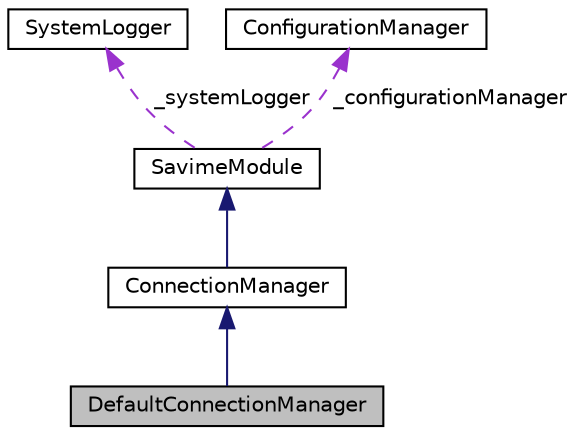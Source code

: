 digraph "DefaultConnectionManager"
{
  edge [fontname="Helvetica",fontsize="10",labelfontname="Helvetica",labelfontsize="10"];
  node [fontname="Helvetica",fontsize="10",shape=record];
  Node3 [label="DefaultConnectionManager",height=0.2,width=0.4,color="black", fillcolor="grey75", style="filled", fontcolor="black"];
  Node4 -> Node3 [dir="back",color="midnightblue",fontsize="10",style="solid",fontname="Helvetica"];
  Node4 [label="ConnectionManager",height=0.2,width=0.4,color="black", fillcolor="white", style="filled",URL="$classConnectionManager.html"];
  Node5 -> Node4 [dir="back",color="midnightblue",fontsize="10",style="solid",fontname="Helvetica"];
  Node5 [label="SavimeModule",height=0.2,width=0.4,color="black", fillcolor="white", style="filled",URL="$classSavimeModule.html"];
  Node6 -> Node5 [dir="back",color="darkorchid3",fontsize="10",style="dashed",label=" _systemLogger" ,fontname="Helvetica"];
  Node6 [label="SystemLogger",height=0.2,width=0.4,color="black", fillcolor="white", style="filled",URL="$classSystemLogger.html"];
  Node7 -> Node5 [dir="back",color="darkorchid3",fontsize="10",style="dashed",label=" _configurationManager" ,fontname="Helvetica"];
  Node7 [label="ConfigurationManager",height=0.2,width=0.4,color="black", fillcolor="white", style="filled",URL="$classConfigurationManager.html"];
}
